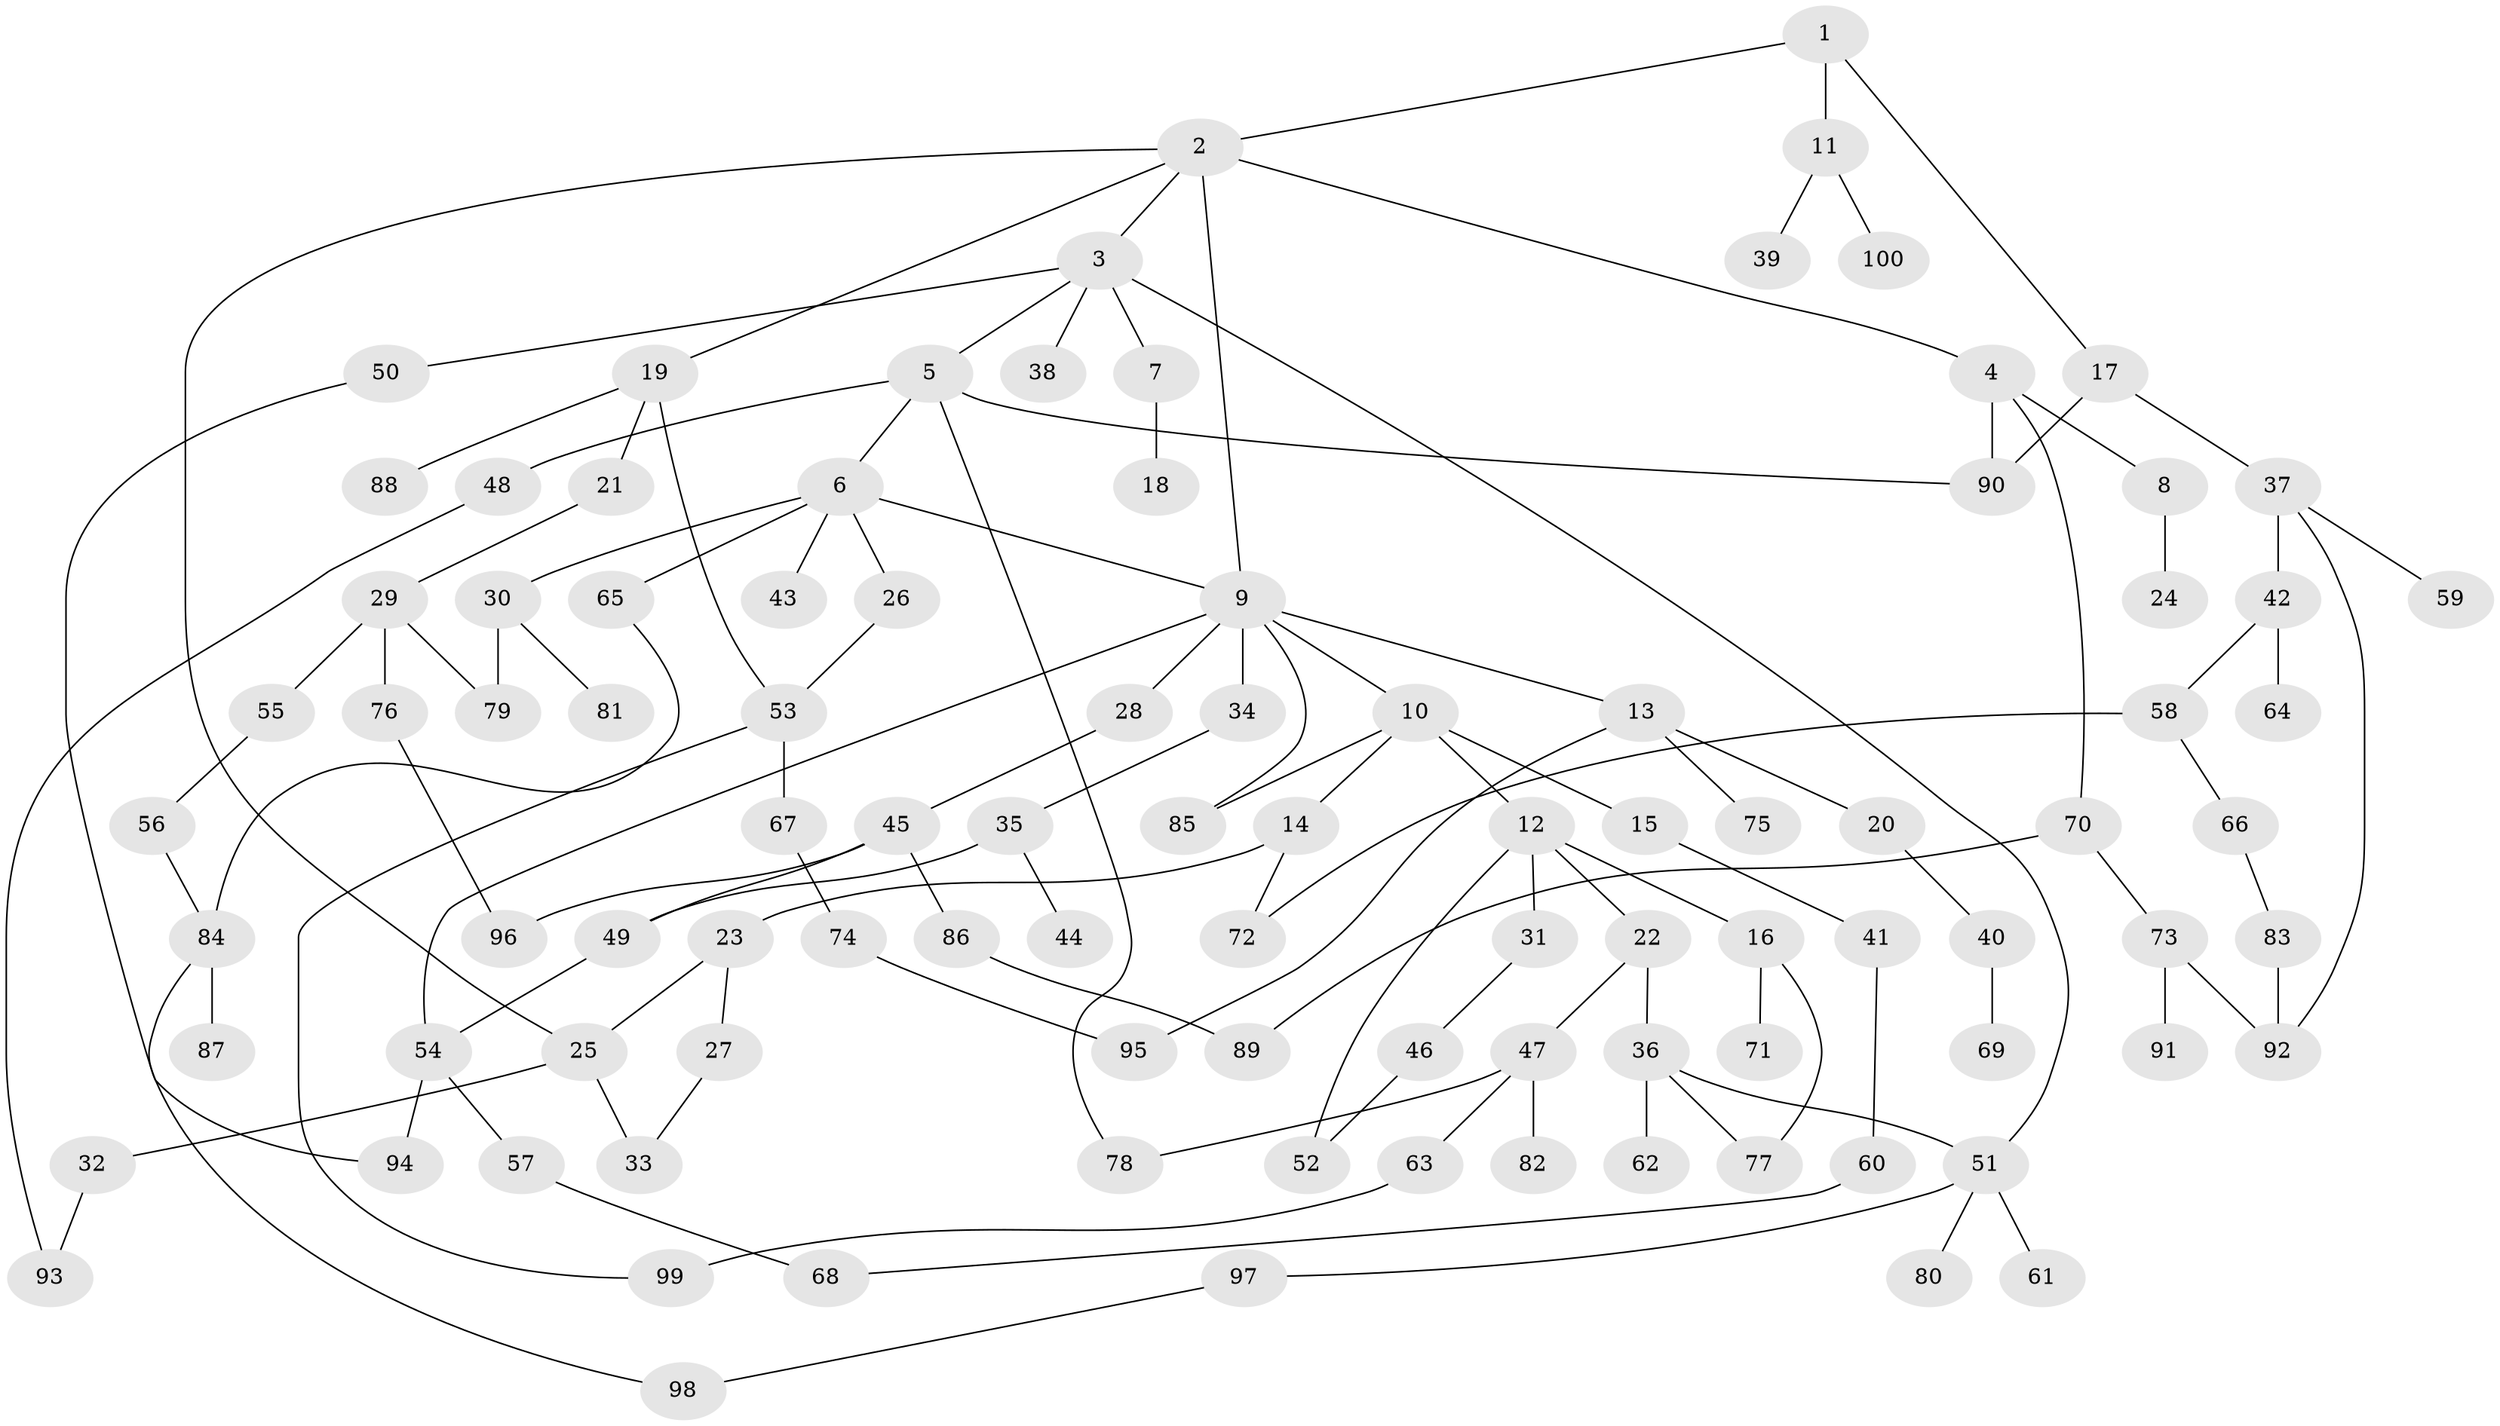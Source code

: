 // Generated by graph-tools (version 1.1) at 2025/54/02/21/25 11:54:43]
// undirected, 100 vertices, 125 edges
graph export_dot {
graph [start="1"]
  node [color=gray90,style=filled];
  1;
  2;
  3;
  4;
  5;
  6;
  7;
  8;
  9;
  10;
  11;
  12;
  13;
  14;
  15;
  16;
  17;
  18;
  19;
  20;
  21;
  22;
  23;
  24;
  25;
  26;
  27;
  28;
  29;
  30;
  31;
  32;
  33;
  34;
  35;
  36;
  37;
  38;
  39;
  40;
  41;
  42;
  43;
  44;
  45;
  46;
  47;
  48;
  49;
  50;
  51;
  52;
  53;
  54;
  55;
  56;
  57;
  58;
  59;
  60;
  61;
  62;
  63;
  64;
  65;
  66;
  67;
  68;
  69;
  70;
  71;
  72;
  73;
  74;
  75;
  76;
  77;
  78;
  79;
  80;
  81;
  82;
  83;
  84;
  85;
  86;
  87;
  88;
  89;
  90;
  91;
  92;
  93;
  94;
  95;
  96;
  97;
  98;
  99;
  100;
  1 -- 2;
  1 -- 11;
  1 -- 17;
  2 -- 3;
  2 -- 4;
  2 -- 19;
  2 -- 25;
  2 -- 9;
  3 -- 5;
  3 -- 7;
  3 -- 38;
  3 -- 50;
  3 -- 51;
  4 -- 8;
  4 -- 70;
  4 -- 90;
  5 -- 6;
  5 -- 48;
  5 -- 78;
  5 -- 90;
  6 -- 9;
  6 -- 26;
  6 -- 30;
  6 -- 43;
  6 -- 65;
  7 -- 18;
  8 -- 24;
  9 -- 10;
  9 -- 13;
  9 -- 28;
  9 -- 34;
  9 -- 54;
  9 -- 85;
  10 -- 12;
  10 -- 14;
  10 -- 15;
  10 -- 85;
  11 -- 39;
  11 -- 100;
  12 -- 16;
  12 -- 22;
  12 -- 31;
  12 -- 52;
  13 -- 20;
  13 -- 75;
  13 -- 95;
  14 -- 23;
  14 -- 72;
  15 -- 41;
  16 -- 71;
  16 -- 77;
  17 -- 37;
  17 -- 90;
  19 -- 21;
  19 -- 53;
  19 -- 88;
  20 -- 40;
  21 -- 29;
  22 -- 36;
  22 -- 47;
  23 -- 27;
  23 -- 25;
  25 -- 32;
  25 -- 33;
  26 -- 53;
  27 -- 33;
  28 -- 45;
  29 -- 55;
  29 -- 76;
  29 -- 79;
  30 -- 79;
  30 -- 81;
  31 -- 46;
  32 -- 93;
  34 -- 35;
  35 -- 44;
  35 -- 49;
  36 -- 62;
  36 -- 77;
  36 -- 51;
  37 -- 42;
  37 -- 59;
  37 -- 92;
  40 -- 69;
  41 -- 60;
  42 -- 58;
  42 -- 64;
  45 -- 86;
  45 -- 96;
  45 -- 49;
  46 -- 52;
  47 -- 63;
  47 -- 82;
  47 -- 78;
  48 -- 93;
  49 -- 54;
  50 -- 94;
  51 -- 61;
  51 -- 80;
  51 -- 97;
  53 -- 67;
  53 -- 99;
  54 -- 57;
  54 -- 94;
  55 -- 56;
  56 -- 84;
  57 -- 68;
  58 -- 66;
  58 -- 72;
  60 -- 68;
  63 -- 99;
  65 -- 84;
  66 -- 83;
  67 -- 74;
  70 -- 73;
  70 -- 89;
  73 -- 91;
  73 -- 92;
  74 -- 95;
  76 -- 96;
  83 -- 92;
  84 -- 87;
  84 -- 98;
  86 -- 89;
  97 -- 98;
}
